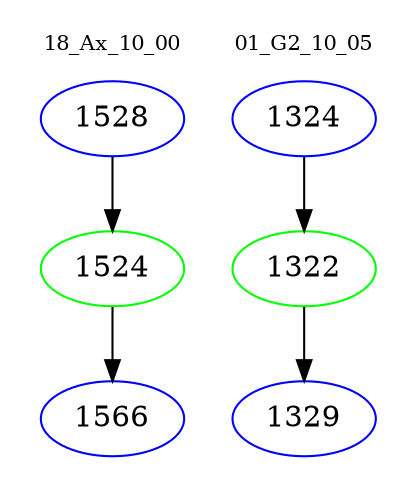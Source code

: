 digraph{
subgraph cluster_0 {
color = white
label = "18_Ax_10_00";
fontsize=10;
T0_1528 [label="1528", color="blue"]
T0_1528 -> T0_1524 [color="black"]
T0_1524 [label="1524", color="green"]
T0_1524 -> T0_1566 [color="black"]
T0_1566 [label="1566", color="blue"]
}
subgraph cluster_1 {
color = white
label = "01_G2_10_05";
fontsize=10;
T1_1324 [label="1324", color="blue"]
T1_1324 -> T1_1322 [color="black"]
T1_1322 [label="1322", color="green"]
T1_1322 -> T1_1329 [color="black"]
T1_1329 [label="1329", color="blue"]
}
}
